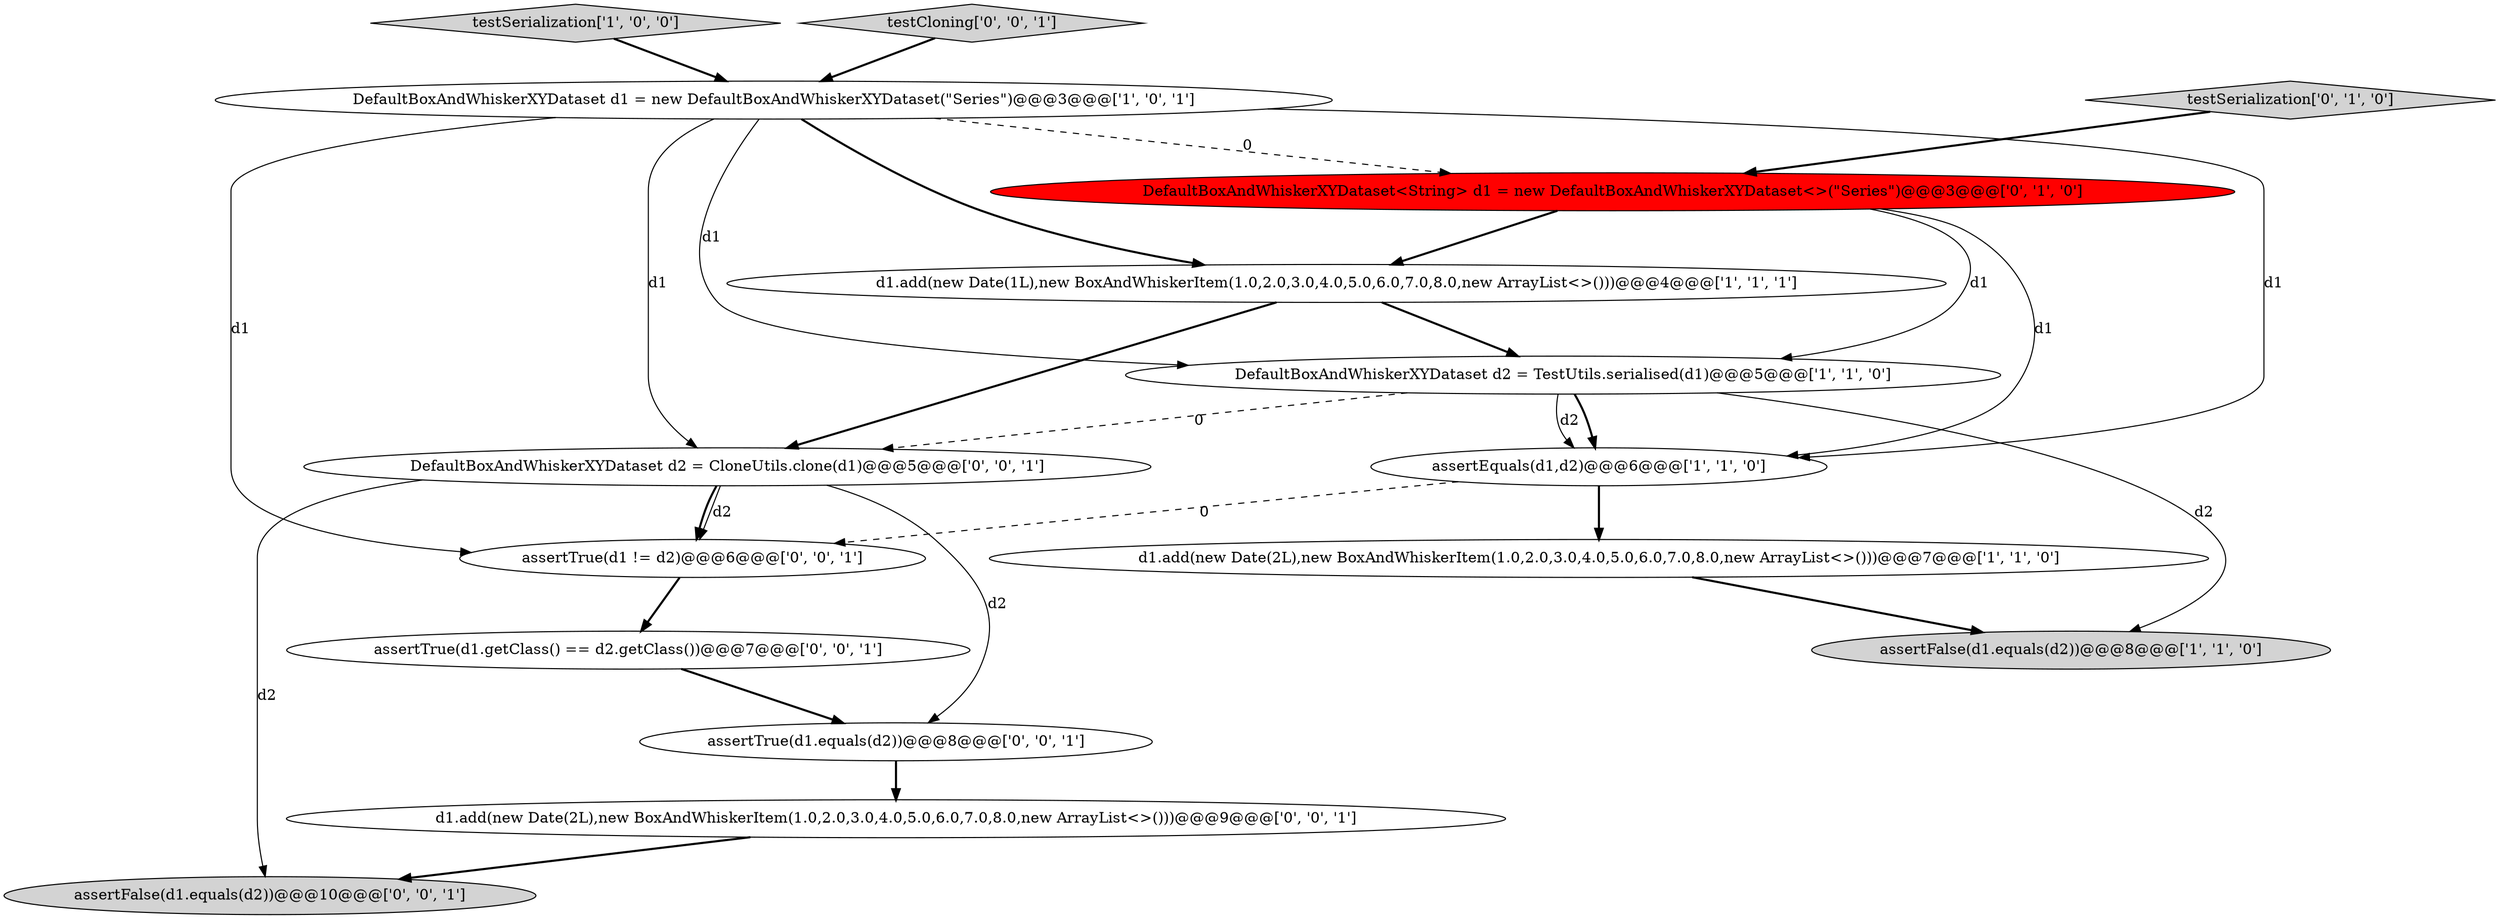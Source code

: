 digraph {
13 [style = filled, label = "assertTrue(d1.equals(d2))@@@8@@@['0', '0', '1']", fillcolor = white, shape = ellipse image = "AAA0AAABBB3BBB"];
1 [style = filled, label = "testSerialization['1', '0', '0']", fillcolor = lightgray, shape = diamond image = "AAA0AAABBB1BBB"];
5 [style = filled, label = "d1.add(new Date(1L),new BoxAndWhiskerItem(1.0,2.0,3.0,4.0,5.0,6.0,7.0,8.0,new ArrayList<>()))@@@4@@@['1', '1', '1']", fillcolor = white, shape = ellipse image = "AAA0AAABBB1BBB"];
9 [style = filled, label = "DefaultBoxAndWhiskerXYDataset d2 = CloneUtils.clone(d1)@@@5@@@['0', '0', '1']", fillcolor = white, shape = ellipse image = "AAA0AAABBB3BBB"];
7 [style = filled, label = "DefaultBoxAndWhiskerXYDataset<String> d1 = new DefaultBoxAndWhiskerXYDataset<>(\"Series\")@@@3@@@['0', '1', '0']", fillcolor = red, shape = ellipse image = "AAA1AAABBB2BBB"];
2 [style = filled, label = "assertEquals(d1,d2)@@@6@@@['1', '1', '0']", fillcolor = white, shape = ellipse image = "AAA0AAABBB1BBB"];
8 [style = filled, label = "testSerialization['0', '1', '0']", fillcolor = lightgray, shape = diamond image = "AAA0AAABBB2BBB"];
0 [style = filled, label = "DefaultBoxAndWhiskerXYDataset d1 = new DefaultBoxAndWhiskerXYDataset(\"Series\")@@@3@@@['1', '0', '1']", fillcolor = white, shape = ellipse image = "AAA0AAABBB1BBB"];
4 [style = filled, label = "d1.add(new Date(2L),new BoxAndWhiskerItem(1.0,2.0,3.0,4.0,5.0,6.0,7.0,8.0,new ArrayList<>()))@@@7@@@['1', '1', '0']", fillcolor = white, shape = ellipse image = "AAA0AAABBB1BBB"];
15 [style = filled, label = "assertTrue(d1.getClass() == d2.getClass())@@@7@@@['0', '0', '1']", fillcolor = white, shape = ellipse image = "AAA0AAABBB3BBB"];
10 [style = filled, label = "assertFalse(d1.equals(d2))@@@10@@@['0', '0', '1']", fillcolor = lightgray, shape = ellipse image = "AAA0AAABBB3BBB"];
14 [style = filled, label = "d1.add(new Date(2L),new BoxAndWhiskerItem(1.0,2.0,3.0,4.0,5.0,6.0,7.0,8.0,new ArrayList<>()))@@@9@@@['0', '0', '1']", fillcolor = white, shape = ellipse image = "AAA0AAABBB3BBB"];
3 [style = filled, label = "assertFalse(d1.equals(d2))@@@8@@@['1', '1', '0']", fillcolor = lightgray, shape = ellipse image = "AAA0AAABBB1BBB"];
6 [style = filled, label = "DefaultBoxAndWhiskerXYDataset d2 = TestUtils.serialised(d1)@@@5@@@['1', '1', '0']", fillcolor = white, shape = ellipse image = "AAA0AAABBB1BBB"];
11 [style = filled, label = "testCloning['0', '0', '1']", fillcolor = lightgray, shape = diamond image = "AAA0AAABBB3BBB"];
12 [style = filled, label = "assertTrue(d1 != d2)@@@6@@@['0', '0', '1']", fillcolor = white, shape = ellipse image = "AAA0AAABBB3BBB"];
7->2 [style = solid, label="d1"];
4->3 [style = bold, label=""];
15->13 [style = bold, label=""];
5->9 [style = bold, label=""];
6->9 [style = dashed, label="0"];
12->15 [style = bold, label=""];
14->10 [style = bold, label=""];
1->0 [style = bold, label=""];
2->4 [style = bold, label=""];
0->6 [style = solid, label="d1"];
0->12 [style = solid, label="d1"];
8->7 [style = bold, label=""];
6->2 [style = bold, label=""];
2->12 [style = dashed, label="0"];
6->2 [style = solid, label="d2"];
7->5 [style = bold, label=""];
11->0 [style = bold, label=""];
9->12 [style = solid, label="d2"];
5->6 [style = bold, label=""];
0->2 [style = solid, label="d1"];
7->6 [style = solid, label="d1"];
0->9 [style = solid, label="d1"];
9->12 [style = bold, label=""];
9->13 [style = solid, label="d2"];
0->7 [style = dashed, label="0"];
13->14 [style = bold, label=""];
0->5 [style = bold, label=""];
6->3 [style = solid, label="d2"];
9->10 [style = solid, label="d2"];
}
